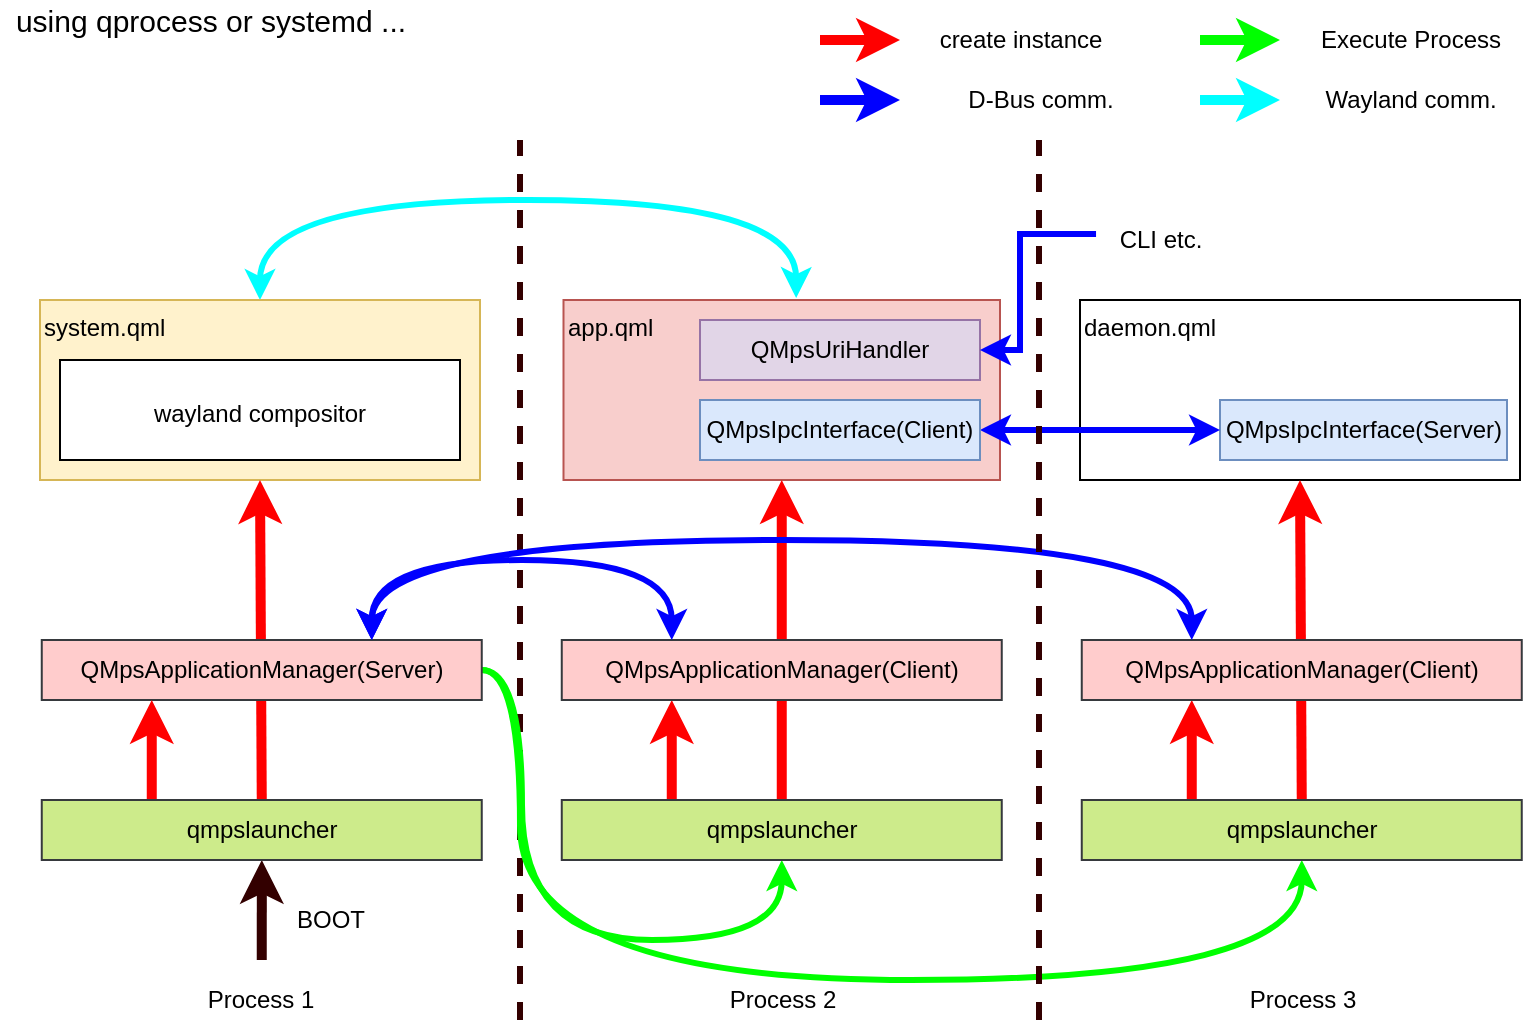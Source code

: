 <mxfile version="18.0.4" type="device"><diagram id="eUvjGSx6f8omRHdb7VwI" name="ページ1"><mxGraphModel dx="1421" dy="904" grid="1" gridSize="10" guides="1" tooltips="1" connect="1" arrows="1" fold="1" page="1" pageScale="1" pageWidth="827" pageHeight="1169" math="0" shadow="0"><root><mxCell id="0"/><mxCell id="1" parent="0"/><mxCell id="W1JjpeTyopUkcIqK6Z8f-99" value="" style="endArrow=none;dashed=1;html=1;rounded=0;fontSize=12;strokeColor=#330000;strokeWidth=3;fontStyle=1" edge="1" parent="1"><mxGeometry width="50" height="50" relative="1" as="geometry"><mxPoint x="260" y="530" as="sourcePoint"/><mxPoint x="260" y="90" as="targetPoint"/></mxGeometry></mxCell><mxCell id="W1JjpeTyopUkcIqK6Z8f-8" value="app.qml" style="rounded=0;whiteSpace=wrap;html=1;verticalAlign=top;align=left;fillColor=#f8cecc;strokeColor=#b85450;" vertex="1" parent="1"><mxGeometry x="281.75" y="170" width="218.25" height="90" as="geometry"/></mxCell><mxCell id="W1JjpeTyopUkcIqK6Z8f-88" style="edgeStyle=orthogonalEdgeStyle;curved=1;rounded=0;orthogonalLoop=1;jettySize=auto;html=1;entryX=0.533;entryY=-0.011;entryDx=0;entryDy=0;entryPerimeter=0;fontSize=12;startArrow=classic;startFill=1;endArrow=classic;endFill=1;strokeColor=#00FFFF;strokeWidth=3;exitX=0.5;exitY=0;exitDx=0;exitDy=0;" edge="1" parent="1" source="W1JjpeTyopUkcIqK6Z8f-4" target="W1JjpeTyopUkcIqK6Z8f-8"><mxGeometry relative="1" as="geometry"><Array as="points"><mxPoint x="130" y="120"/><mxPoint x="398" y="120"/></Array></mxGeometry></mxCell><mxCell id="W1JjpeTyopUkcIqK6Z8f-4" value="system.qml" style="rounded=0;whiteSpace=wrap;html=1;verticalAlign=top;align=left;fillColor=#fff2cc;strokeColor=#d6b656;" vertex="1" parent="1"><mxGeometry x="20" y="170" width="220" height="90" as="geometry"/></mxCell><mxCell id="W1JjpeTyopUkcIqK6Z8f-3" value="daemon.qml" style="rounded=0;whiteSpace=wrap;html=1;verticalAlign=top;align=left;" vertex="1" parent="1"><mxGeometry x="540" y="170" width="220" height="90" as="geometry"/></mxCell><mxCell id="W1JjpeTyopUkcIqK6Z8f-5" value="QMpsIpcInterface(Server)" style="rounded=0;whiteSpace=wrap;html=1;fillColor=#dae8fc;strokeColor=#6c8ebf;" vertex="1" parent="1"><mxGeometry x="610" y="220" width="143.5" height="30" as="geometry"/></mxCell><mxCell id="W1JjpeTyopUkcIqK6Z8f-6" value="QMpsUriHandler" style="rounded=0;whiteSpace=wrap;html=1;fillColor=#e1d5e7;strokeColor=#9673a6;" vertex="1" parent="1"><mxGeometry x="350" y="180" width="140" height="30" as="geometry"/></mxCell><mxCell id="W1JjpeTyopUkcIqK6Z8f-58" style="edgeStyle=orthogonalEdgeStyle;rounded=0;orthogonalLoop=1;jettySize=auto;html=1;fontSize=12;startArrow=classic;startFill=1;endArrow=classic;endFill=1;strokeColor=#0000FF;strokeWidth=3;" edge="1" parent="1" source="W1JjpeTyopUkcIqK6Z8f-9" target="W1JjpeTyopUkcIqK6Z8f-5"><mxGeometry relative="1" as="geometry"/></mxCell><mxCell id="W1JjpeTyopUkcIqK6Z8f-9" value="QMpsIpcInterface(Client)" style="rounded=0;whiteSpace=wrap;html=1;fillColor=#dae8fc;strokeColor=#6c8ebf;" vertex="1" parent="1"><mxGeometry x="350" y="220" width="140" height="30" as="geometry"/></mxCell><mxCell id="W1JjpeTyopUkcIqK6Z8f-25" value="" style="endArrow=classic;html=1;rounded=0;strokeColor=#FF0000;strokeWidth=5;" edge="1" parent="1"><mxGeometry width="50" height="50" relative="1" as="geometry"><mxPoint x="410" y="40" as="sourcePoint"/><mxPoint x="450" y="40" as="targetPoint"/></mxGeometry></mxCell><mxCell id="W1JjpeTyopUkcIqK6Z8f-26" value="" style="endArrow=classic;html=1;rounded=0;strokeColor=#0000FF;strokeWidth=5;" edge="1" parent="1"><mxGeometry width="50" height="50" relative="1" as="geometry"><mxPoint x="410" y="70" as="sourcePoint"/><mxPoint x="450" y="70" as="targetPoint"/></mxGeometry></mxCell><mxCell id="W1JjpeTyopUkcIqK6Z8f-28" value="create instance" style="text;html=1;align=center;verticalAlign=middle;resizable=0;points=[];autosize=1;strokeColor=none;fillColor=none;" vertex="1" parent="1"><mxGeometry x="460" y="30" width="100" height="20" as="geometry"/></mxCell><mxCell id="W1JjpeTyopUkcIqK6Z8f-29" value="D-Bus comm." style="text;html=1;align=center;verticalAlign=middle;resizable=0;points=[];autosize=1;strokeColor=none;fillColor=none;" vertex="1" parent="1"><mxGeometry x="475" y="60" width="90" height="20" as="geometry"/></mxCell><mxCell id="W1JjpeTyopUkcIqK6Z8f-39" value="using qprocess or systemd ..." style="text;html=1;align=center;verticalAlign=middle;resizable=0;points=[];autosize=1;strokeColor=none;fillColor=none;fontSize=15;" vertex="1" parent="1"><mxGeometry y="20" width="210" height="20" as="geometry"/></mxCell><mxCell id="W1JjpeTyopUkcIqK6Z8f-40" value="&lt;font style=&quot;font-size: 12px;&quot;&gt;wayland compositor&lt;/font&gt;" style="rounded=0;whiteSpace=wrap;html=1;fontSize=15;" vertex="1" parent="1"><mxGeometry x="30" y="200" width="200" height="50" as="geometry"/></mxCell><mxCell id="W1JjpeTyopUkcIqK6Z8f-54" style="rounded=0;orthogonalLoop=1;jettySize=auto;html=1;entryX=0.5;entryY=1;entryDx=0;entryDy=0;fontSize=12;startArrow=none;startFill=0;endArrow=classic;endFill=1;strokeColor=#FF0000;strokeWidth=5;exitX=0.5;exitY=0;exitDx=0;exitDy=0;" edge="1" parent="1" source="W1JjpeTyopUkcIqK6Z8f-46" target="W1JjpeTyopUkcIqK6Z8f-4"><mxGeometry relative="1" as="geometry"/></mxCell><mxCell id="W1JjpeTyopUkcIqK6Z8f-97" style="edgeStyle=orthogonalEdgeStyle;curved=1;rounded=0;orthogonalLoop=1;jettySize=auto;html=1;entryX=0.5;entryY=1;entryDx=0;entryDy=0;fontSize=12;startArrow=none;startFill=0;endArrow=classic;endFill=1;strokeColor=#00FF00;strokeWidth=3;" edge="1" parent="1" source="W1JjpeTyopUkcIqK6Z8f-44" target="W1JjpeTyopUkcIqK6Z8f-49"><mxGeometry relative="1" as="geometry"><Array as="points"><mxPoint x="261" y="355"/><mxPoint x="261" y="490"/><mxPoint x="391" y="490"/></Array></mxGeometry></mxCell><mxCell id="W1JjpeTyopUkcIqK6Z8f-98" style="edgeStyle=orthogonalEdgeStyle;curved=1;rounded=0;orthogonalLoop=1;jettySize=auto;html=1;entryX=0.5;entryY=1;entryDx=0;entryDy=0;fontSize=12;startArrow=none;startFill=0;endArrow=classic;endFill=1;strokeColor=#00FF00;strokeWidth=3;" edge="1" parent="1" source="W1JjpeTyopUkcIqK6Z8f-44" target="W1JjpeTyopUkcIqK6Z8f-52"><mxGeometry relative="1" as="geometry"><Array as="points"><mxPoint x="260" y="355"/><mxPoint x="260" y="510"/><mxPoint x="651" y="510"/></Array></mxGeometry></mxCell><mxCell id="W1JjpeTyopUkcIqK6Z8f-44" value="QMpsApplicationManager(Server)" style="rounded=0;whiteSpace=wrap;html=1;fillColor=#ffcccc;strokeColor=#36393d;" vertex="1" parent="1"><mxGeometry x="20.88" y="340" width="220" height="30" as="geometry"/></mxCell><mxCell id="W1JjpeTyopUkcIqK6Z8f-45" style="rounded=0;orthogonalLoop=1;jettySize=auto;html=1;entryX=0.25;entryY=1;entryDx=0;entryDy=0;startArrow=none;startFill=0;strokeWidth=5;fillColor=#e51400;strokeColor=#FF0000;exitX=0.25;exitY=0;exitDx=0;exitDy=0;" edge="1" parent="1" source="W1JjpeTyopUkcIqK6Z8f-46" target="W1JjpeTyopUkcIqK6Z8f-44"><mxGeometry relative="1" as="geometry"/></mxCell><mxCell id="W1JjpeTyopUkcIqK6Z8f-90" style="edgeStyle=orthogonalEdgeStyle;curved=1;rounded=0;orthogonalLoop=1;jettySize=auto;html=1;fontSize=12;startArrow=classic;startFill=1;endArrow=none;endFill=0;strokeColor=#330000;strokeWidth=5;" edge="1" parent="1" source="W1JjpeTyopUkcIqK6Z8f-46"><mxGeometry relative="1" as="geometry"><mxPoint x="130.88" y="500" as="targetPoint"/></mxGeometry></mxCell><mxCell id="W1JjpeTyopUkcIqK6Z8f-46" value="qmpslauncher" style="rounded=0;whiteSpace=wrap;html=1;fillColor=#cdeb8b;strokeColor=#36393d;" vertex="1" parent="1"><mxGeometry x="20.88" y="420" width="220" height="30" as="geometry"/></mxCell><mxCell id="W1JjpeTyopUkcIqK6Z8f-60" style="rounded=0;orthogonalLoop=1;jettySize=auto;html=1;entryX=0.5;entryY=1;entryDx=0;entryDy=0;fontSize=12;startArrow=none;startFill=0;endArrow=classic;endFill=1;strokeColor=#FF0000;strokeWidth=5;exitX=0.5;exitY=0;exitDx=0;exitDy=0;" edge="1" parent="1" source="W1JjpeTyopUkcIqK6Z8f-49" target="W1JjpeTyopUkcIqK6Z8f-8"><mxGeometry relative="1" as="geometry"/></mxCell><mxCell id="W1JjpeTyopUkcIqK6Z8f-78" style="rounded=0;orthogonalLoop=1;jettySize=auto;html=1;entryX=0.25;entryY=1;entryDx=0;entryDy=0;fontSize=12;startArrow=none;startFill=0;endArrow=classic;endFill=1;strokeColor=#FF0000;strokeWidth=5;exitX=0.25;exitY=0;exitDx=0;exitDy=0;" edge="1" parent="1" source="W1JjpeTyopUkcIqK6Z8f-49" target="W1JjpeTyopUkcIqK6Z8f-72"><mxGeometry relative="1" as="geometry"/></mxCell><mxCell id="W1JjpeTyopUkcIqK6Z8f-49" value="qmpslauncher" style="rounded=0;whiteSpace=wrap;html=1;fillColor=#cdeb8b;strokeColor=#36393d;" vertex="1" parent="1"><mxGeometry x="280.88" y="420" width="220" height="30" as="geometry"/></mxCell><mxCell id="W1JjpeTyopUkcIqK6Z8f-63" style="rounded=0;orthogonalLoop=1;jettySize=auto;html=1;entryX=0.5;entryY=1;entryDx=0;entryDy=0;fontSize=12;startArrow=none;startFill=0;endArrow=classic;endFill=1;strokeColor=#FF0000;strokeWidth=5;exitX=0.5;exitY=0;exitDx=0;exitDy=0;" edge="1" parent="1" source="W1JjpeTyopUkcIqK6Z8f-52" target="W1JjpeTyopUkcIqK6Z8f-3"><mxGeometry relative="1" as="geometry"/></mxCell><mxCell id="W1JjpeTyopUkcIqK6Z8f-77" style="rounded=0;orthogonalLoop=1;jettySize=auto;html=1;exitX=0.25;exitY=0;exitDx=0;exitDy=0;entryX=0.25;entryY=1;entryDx=0;entryDy=0;fontSize=12;startArrow=none;startFill=0;endArrow=classic;endFill=1;strokeColor=#FF0000;strokeWidth=5;" edge="1" parent="1" source="W1JjpeTyopUkcIqK6Z8f-52" target="W1JjpeTyopUkcIqK6Z8f-73"><mxGeometry relative="1" as="geometry"/></mxCell><mxCell id="W1JjpeTyopUkcIqK6Z8f-52" value="qmpslauncher" style="rounded=0;whiteSpace=wrap;html=1;fillColor=#cdeb8b;strokeColor=#36393d;" vertex="1" parent="1"><mxGeometry x="540.88" y="420" width="220" height="30" as="geometry"/></mxCell><mxCell id="W1JjpeTyopUkcIqK6Z8f-66" value="" style="endArrow=classic;html=1;rounded=0;strokeColor=#00FF00;strokeWidth=5;" edge="1" parent="1"><mxGeometry width="50" height="50" relative="1" as="geometry"><mxPoint x="600" y="40" as="sourcePoint"/><mxPoint x="640" y="40" as="targetPoint"/></mxGeometry></mxCell><mxCell id="W1JjpeTyopUkcIqK6Z8f-67" value="" style="endArrow=classic;html=1;rounded=0;strokeColor=#00FFFF;strokeWidth=5;" edge="1" parent="1"><mxGeometry width="50" height="50" relative="1" as="geometry"><mxPoint x="600" y="70" as="sourcePoint"/><mxPoint x="640" y="70" as="targetPoint"/></mxGeometry></mxCell><mxCell id="W1JjpeTyopUkcIqK6Z8f-68" value="Wayland comm." style="text;html=1;align=center;verticalAlign=middle;resizable=0;points=[];autosize=1;strokeColor=none;fillColor=none;fontSize=12;" vertex="1" parent="1"><mxGeometry x="655" y="60" width="100" height="20" as="geometry"/></mxCell><mxCell id="W1JjpeTyopUkcIqK6Z8f-69" value="Execute Process" style="text;html=1;align=center;verticalAlign=middle;resizable=0;points=[];autosize=1;strokeColor=none;fillColor=none;fontSize=12;" vertex="1" parent="1"><mxGeometry x="650" y="30" width="110" height="20" as="geometry"/></mxCell><mxCell id="W1JjpeTyopUkcIqK6Z8f-72" value="QMpsApplicationManager(Client)" style="rounded=0;whiteSpace=wrap;html=1;fillColor=#ffcccc;strokeColor=#36393d;" vertex="1" parent="1"><mxGeometry x="280.88" y="340" width="220" height="30" as="geometry"/></mxCell><mxCell id="W1JjpeTyopUkcIqK6Z8f-73" value="QMpsApplicationManager(Client)" style="rounded=0;whiteSpace=wrap;html=1;fillColor=#ffcccc;strokeColor=#36393d;" vertex="1" parent="1"><mxGeometry x="540.88" y="340" width="220" height="30" as="geometry"/></mxCell><mxCell id="W1JjpeTyopUkcIqK6Z8f-80" value="CLI etc." style="text;html=1;align=center;verticalAlign=middle;resizable=0;points=[];autosize=1;strokeColor=none;fillColor=none;fontSize=12;" vertex="1" parent="1"><mxGeometry x="550" y="130" width="60" height="20" as="geometry"/></mxCell><mxCell id="W1JjpeTyopUkcIqK6Z8f-82" value="" style="endArrow=classic;startArrow=classic;html=1;rounded=0;fontSize=12;strokeColor=#0000FF;strokeWidth=3;exitX=0.75;exitY=0;exitDx=0;exitDy=0;edgeStyle=orthogonalEdgeStyle;curved=1;entryX=0.25;entryY=0;entryDx=0;entryDy=0;" edge="1" parent="1" source="W1JjpeTyopUkcIqK6Z8f-44" target="W1JjpeTyopUkcIqK6Z8f-72"><mxGeometry width="50" height="50" relative="1" as="geometry"><mxPoint x="390.88" y="360" as="sourcePoint"/><mxPoint x="440.88" y="310" as="targetPoint"/><Array as="points"><mxPoint x="185.88" y="300"/><mxPoint x="335.88" y="300"/></Array></mxGeometry></mxCell><mxCell id="W1JjpeTyopUkcIqK6Z8f-83" value="" style="endArrow=classic;startArrow=classic;html=1;rounded=0;fontSize=12;strokeColor=#0000FF;strokeWidth=3;curved=1;exitX=0.75;exitY=0;exitDx=0;exitDy=0;entryX=0.25;entryY=0;entryDx=0;entryDy=0;edgeStyle=orthogonalEdgeStyle;" edge="1" parent="1" source="W1JjpeTyopUkcIqK6Z8f-44" target="W1JjpeTyopUkcIqK6Z8f-73"><mxGeometry width="50" height="50" relative="1" as="geometry"><mxPoint x="390.88" y="360" as="sourcePoint"/><mxPoint x="440.88" y="310" as="targetPoint"/><Array as="points"><mxPoint x="185.88" y="290"/><mxPoint x="595.88" y="290"/></Array></mxGeometry></mxCell><mxCell id="W1JjpeTyopUkcIqK6Z8f-92" value="BOOT" style="text;html=1;align=center;verticalAlign=middle;resizable=0;points=[];autosize=1;strokeColor=none;fillColor=none;fontSize=12;" vertex="1" parent="1"><mxGeometry x="140" y="470" width="50" height="20" as="geometry"/></mxCell><mxCell id="W1JjpeTyopUkcIqK6Z8f-93" value="" style="endArrow=classic;html=1;rounded=0;fontSize=12;strokeColor=#0000FF;strokeWidth=3;entryX=1;entryY=0.5;entryDx=0;entryDy=0;exitX=-0.033;exitY=0.35;exitDx=0;exitDy=0;exitPerimeter=0;edgeStyle=orthogonalEdgeStyle;" edge="1" parent="1" source="W1JjpeTyopUkcIqK6Z8f-80" target="W1JjpeTyopUkcIqK6Z8f-6"><mxGeometry width="50" height="50" relative="1" as="geometry"><mxPoint x="390" y="380" as="sourcePoint"/><mxPoint x="440" y="330" as="targetPoint"/><Array as="points"><mxPoint x="510" y="137"/><mxPoint x="510" y="195"/></Array></mxGeometry></mxCell><mxCell id="W1JjpeTyopUkcIqK6Z8f-101" value="" style="endArrow=none;dashed=1;html=1;rounded=0;fontSize=12;strokeColor=#330000;strokeWidth=3;fontStyle=1" edge="1" parent="1"><mxGeometry width="50" height="50" relative="1" as="geometry"><mxPoint x="519.5" y="530" as="sourcePoint"/><mxPoint x="519.5" y="90" as="targetPoint"/></mxGeometry></mxCell><mxCell id="W1JjpeTyopUkcIqK6Z8f-102" value="Process 1" style="text;html=1;align=center;verticalAlign=middle;resizable=0;points=[];autosize=1;strokeColor=none;fillColor=none;fontSize=12;" vertex="1" parent="1"><mxGeometry x="95" y="510" width="70" height="20" as="geometry"/></mxCell><mxCell id="W1JjpeTyopUkcIqK6Z8f-103" value="Process 2" style="text;html=1;align=center;verticalAlign=middle;resizable=0;points=[];autosize=1;strokeColor=none;fillColor=none;fontSize=12;" vertex="1" parent="1"><mxGeometry x="355.88" y="510" width="70" height="20" as="geometry"/></mxCell><mxCell id="W1JjpeTyopUkcIqK6Z8f-104" value="Process 3" style="text;html=1;align=center;verticalAlign=middle;resizable=0;points=[];autosize=1;strokeColor=none;fillColor=none;fontSize=12;" vertex="1" parent="1"><mxGeometry x="615.88" y="510" width="70" height="20" as="geometry"/></mxCell></root></mxGraphModel></diagram></mxfile>